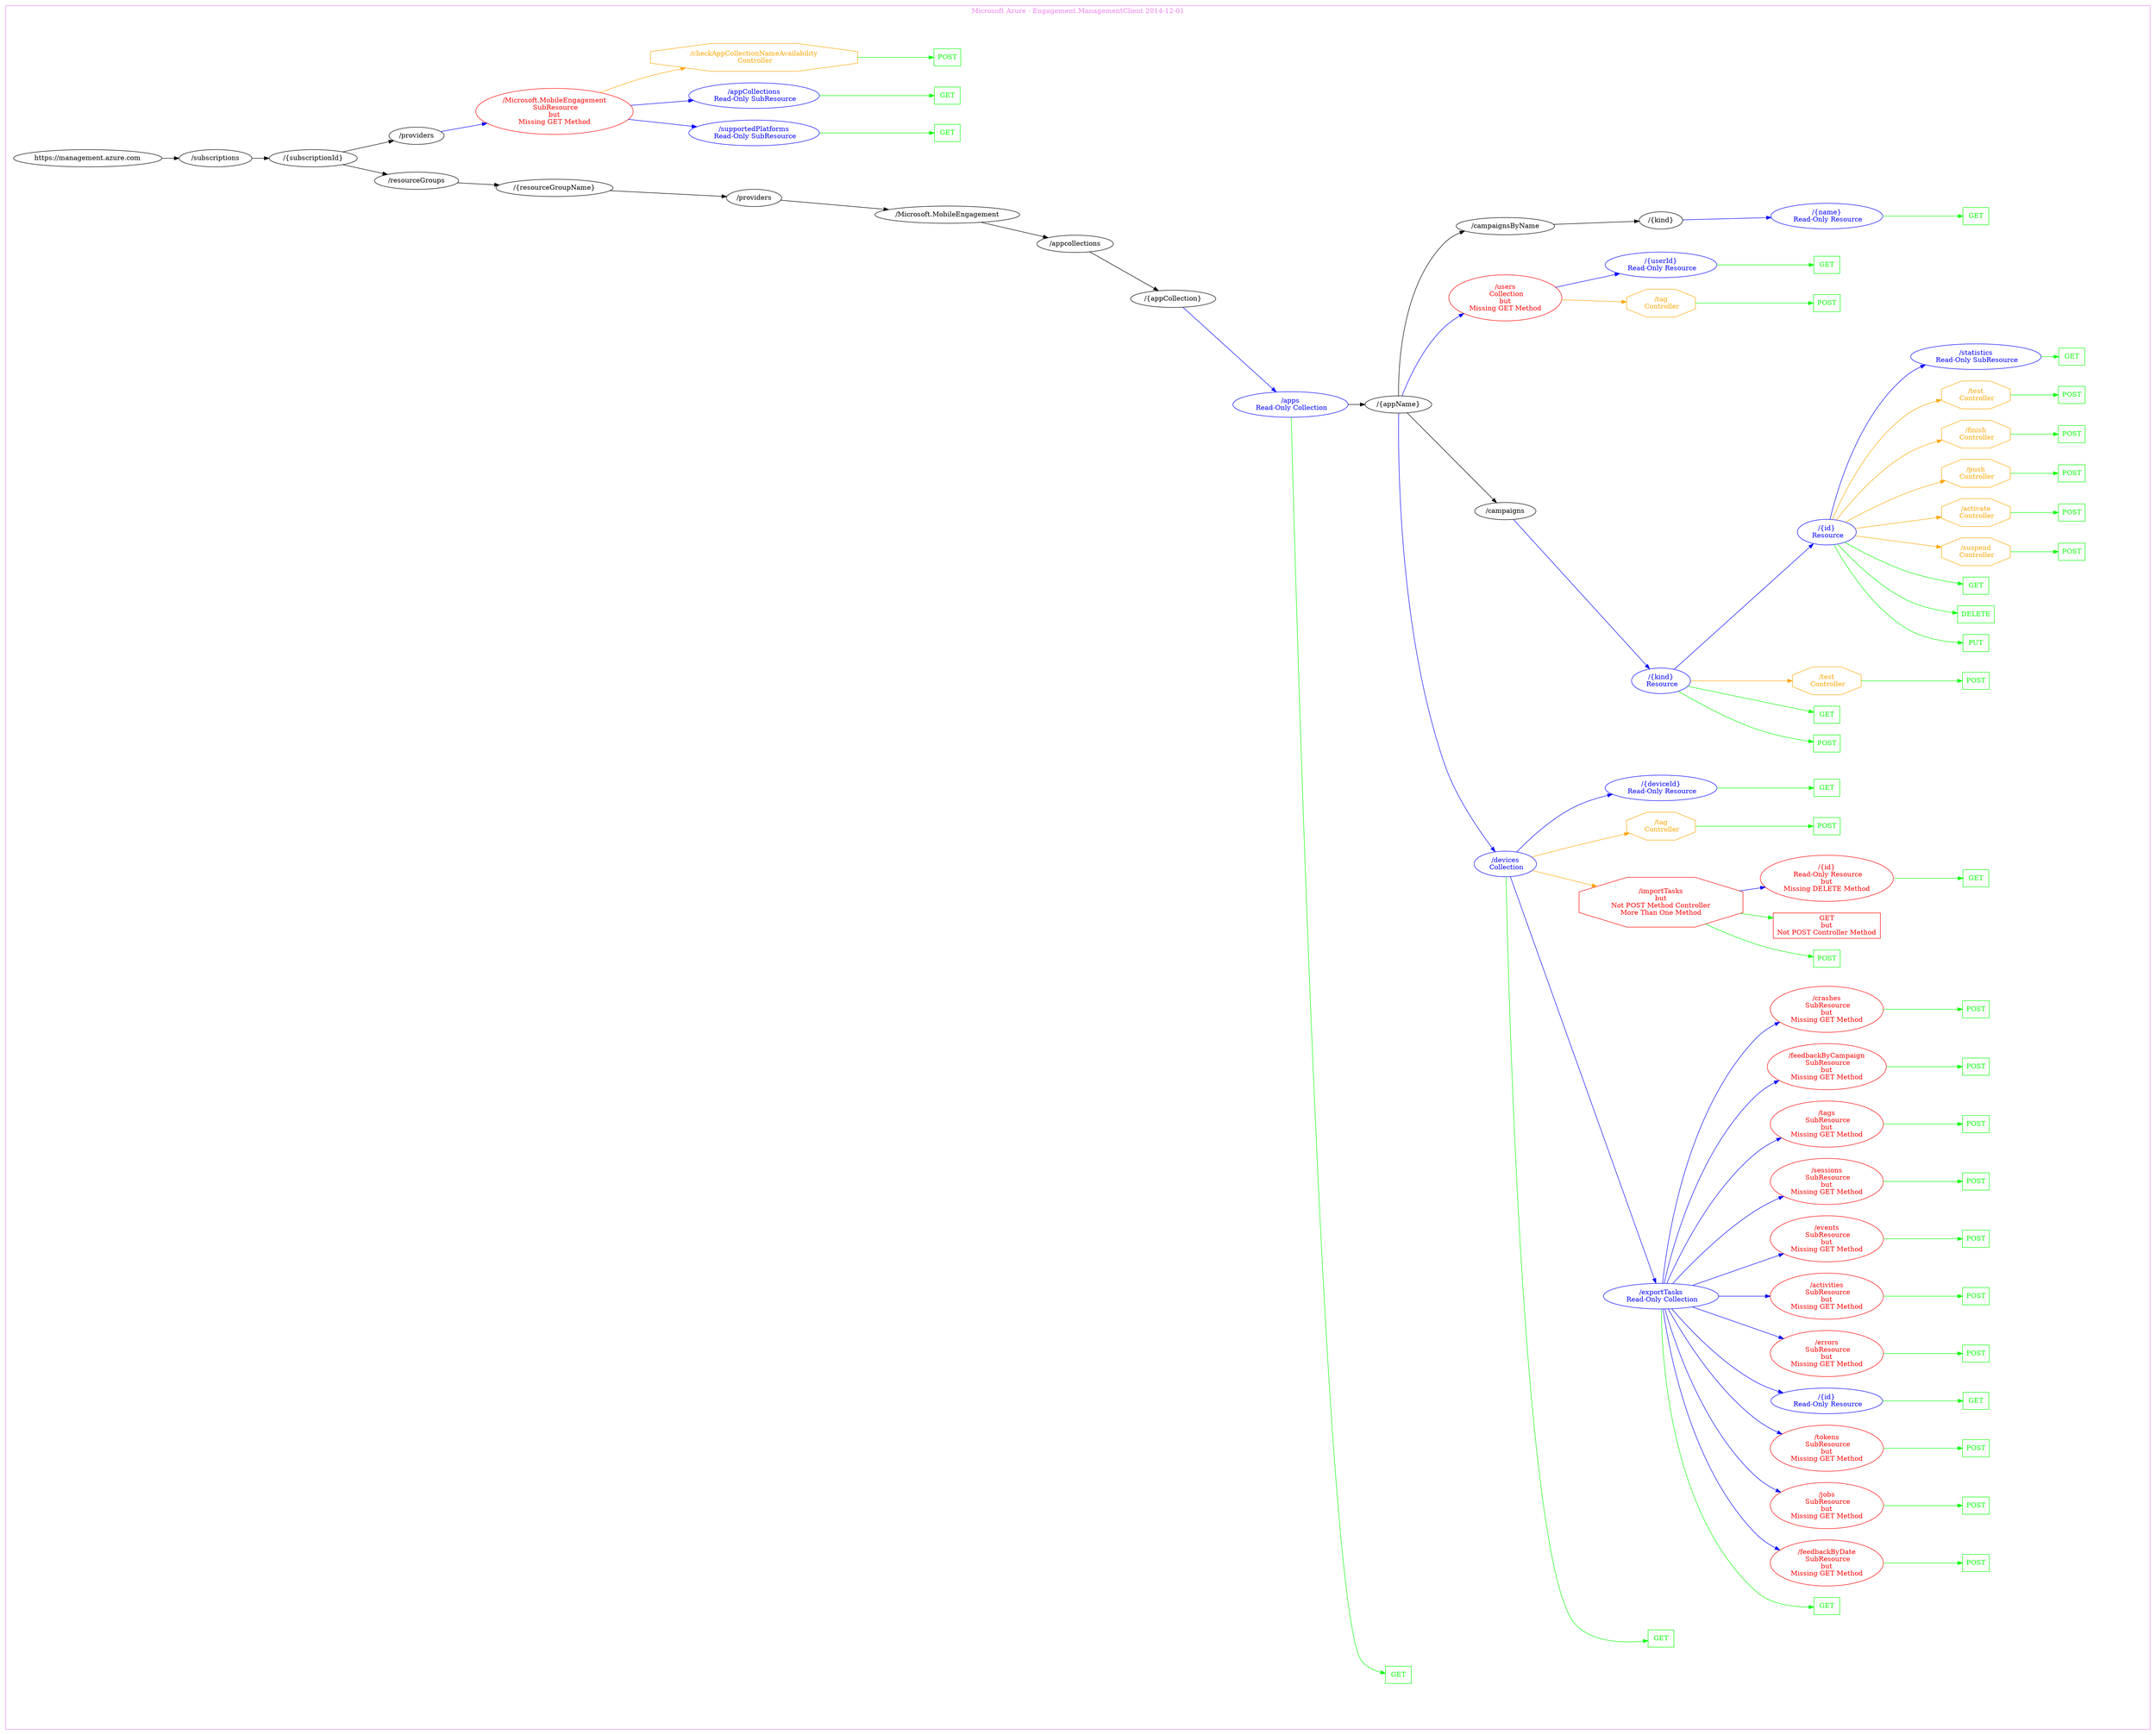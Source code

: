 digraph Cloud_Computing_REST_API {
rankdir="LR";
subgraph cluster_0 {
label="Microsoft Azure - Engagement.ManagementClient 2014-12-01"
color=violet
fontcolor=violet
subgraph cluster_1 {
label=""
color=white
fontcolor=white
node1 [label="https://management.azure.com", shape="ellipse", color="black", fontcolor="black"]
node1 -> node2 [color="black", fontcolor="black"]
subgraph cluster_2 {
label=""
color=white
fontcolor=white
node2 [label="/subscriptions", shape="ellipse", color="black", fontcolor="black"]
node2 -> node3 [color="black", fontcolor="black"]
subgraph cluster_3 {
label=""
color=white
fontcolor=white
node3 [label="/{subscriptionId}", shape="ellipse", color="black", fontcolor="black"]
node3 -> node4 [color="black", fontcolor="black"]
subgraph cluster_4 {
label=""
color=white
fontcolor=white
node4 [label="/resourceGroups", shape="ellipse", color="black", fontcolor="black"]
node4 -> node5 [color="black", fontcolor="black"]
subgraph cluster_5 {
label=""
color=white
fontcolor=white
node5 [label="/{resourceGroupName}", shape="ellipse", color="black", fontcolor="black"]
node5 -> node6 [color="black", fontcolor="black"]
subgraph cluster_6 {
label=""
color=white
fontcolor=white
node6 [label="/providers", shape="ellipse", color="black", fontcolor="black"]
node6 -> node7 [color="black", fontcolor="black"]
subgraph cluster_7 {
label=""
color=white
fontcolor=white
node7 [label="/Microsoft.MobileEngagement", shape="ellipse", color="black", fontcolor="black"]
node7 -> node8 [color="black", fontcolor="black"]
subgraph cluster_8 {
label=""
color=white
fontcolor=white
node8 [label="/appcollections", shape="ellipse", color="black", fontcolor="black"]
node8 -> node9 [color="black", fontcolor="black"]
subgraph cluster_9 {
label=""
color=white
fontcolor=white
node9 [label="/{appCollection}", shape="ellipse", color="black", fontcolor="black"]
node9 -> node10 [color="blue", fontcolor="blue"]
subgraph cluster_10 {
label=""
color=white
fontcolor=white
node10 [label="/apps\n Read-Only Collection", shape="ellipse", color="blue", fontcolor="blue"]
node10 -> node11 [color="green", fontcolor="green"]
subgraph cluster_11 {
label=""
color=white
fontcolor=white
node11 [label="GET", shape="box", color="green", fontcolor="green"]
}
node10 -> node12 [color="black", fontcolor="black"]
subgraph cluster_12 {
label=""
color=white
fontcolor=white
node12 [label="/{appName}", shape="ellipse", color="black", fontcolor="black"]
node12 -> node13 [color="blue", fontcolor="blue"]
subgraph cluster_13 {
label=""
color=white
fontcolor=white
node13 [label="/devices\n Collection", shape="ellipse", color="blue", fontcolor="blue"]
node13 -> node14 [color="green", fontcolor="green"]
subgraph cluster_14 {
label=""
color=white
fontcolor=white
node14 [label="GET", shape="box", color="green", fontcolor="green"]
}
node13 -> node15 [color="blue", fontcolor="blue"]
subgraph cluster_15 {
label=""
color=white
fontcolor=white
node15 [label="/exportTasks\n Read-Only Collection", shape="ellipse", color="blue", fontcolor="blue"]
node15 -> node16 [color="green", fontcolor="green"]
subgraph cluster_16 {
label=""
color=white
fontcolor=white
node16 [label="GET", shape="box", color="green", fontcolor="green"]
}
node15 -> node17 [color="blue", fontcolor="blue"]
subgraph cluster_17 {
label=""
color=white
fontcolor=white
node17 [label="/feedbackByDate\n SubResource\nbut\nMissing GET Method", shape="ellipse", color="red", fontcolor="red"]
node17 -> node18 [color="green", fontcolor="green"]
subgraph cluster_18 {
label=""
color=white
fontcolor=white
node18 [label="POST", shape="box", color="green", fontcolor="green"]
}
}
node15 -> node19 [color="blue", fontcolor="blue"]
subgraph cluster_19 {
label=""
color=white
fontcolor=white
node19 [label="/jobs\n SubResource\nbut\nMissing GET Method", shape="ellipse", color="red", fontcolor="red"]
node19 -> node20 [color="green", fontcolor="green"]
subgraph cluster_20 {
label=""
color=white
fontcolor=white
node20 [label="POST", shape="box", color="green", fontcolor="green"]
}
}
node15 -> node21 [color="blue", fontcolor="blue"]
subgraph cluster_21 {
label=""
color=white
fontcolor=white
node21 [label="/tokens\n SubResource\nbut\nMissing GET Method", shape="ellipse", color="red", fontcolor="red"]
node21 -> node22 [color="green", fontcolor="green"]
subgraph cluster_22 {
label=""
color=white
fontcolor=white
node22 [label="POST", shape="box", color="green", fontcolor="green"]
}
}
node15 -> node23 [color="blue", fontcolor="blue"]
subgraph cluster_23 {
label=""
color=white
fontcolor=white
node23 [label="/{id}\n Read-Only Resource", shape="ellipse", color="blue", fontcolor="blue"]
node23 -> node24 [color="green", fontcolor="green"]
subgraph cluster_24 {
label=""
color=white
fontcolor=white
node24 [label="GET", shape="box", color="green", fontcolor="green"]
}
}
node15 -> node25 [color="blue", fontcolor="blue"]
subgraph cluster_25 {
label=""
color=white
fontcolor=white
node25 [label="/errors\n SubResource\nbut\nMissing GET Method", shape="ellipse", color="red", fontcolor="red"]
node25 -> node26 [color="green", fontcolor="green"]
subgraph cluster_26 {
label=""
color=white
fontcolor=white
node26 [label="POST", shape="box", color="green", fontcolor="green"]
}
}
node15 -> node27 [color="blue", fontcolor="blue"]
subgraph cluster_27 {
label=""
color=white
fontcolor=white
node27 [label="/activities\n SubResource\nbut\nMissing GET Method", shape="ellipse", color="red", fontcolor="red"]
node27 -> node28 [color="green", fontcolor="green"]
subgraph cluster_28 {
label=""
color=white
fontcolor=white
node28 [label="POST", shape="box", color="green", fontcolor="green"]
}
}
node15 -> node29 [color="blue", fontcolor="blue"]
subgraph cluster_29 {
label=""
color=white
fontcolor=white
node29 [label="/events\n SubResource\nbut\nMissing GET Method", shape="ellipse", color="red", fontcolor="red"]
node29 -> node30 [color="green", fontcolor="green"]
subgraph cluster_30 {
label=""
color=white
fontcolor=white
node30 [label="POST", shape="box", color="green", fontcolor="green"]
}
}
node15 -> node31 [color="blue", fontcolor="blue"]
subgraph cluster_31 {
label=""
color=white
fontcolor=white
node31 [label="/sessions\n SubResource\nbut\nMissing GET Method", shape="ellipse", color="red", fontcolor="red"]
node31 -> node32 [color="green", fontcolor="green"]
subgraph cluster_32 {
label=""
color=white
fontcolor=white
node32 [label="POST", shape="box", color="green", fontcolor="green"]
}
}
node15 -> node33 [color="blue", fontcolor="blue"]
subgraph cluster_33 {
label=""
color=white
fontcolor=white
node33 [label="/tags\n SubResource\nbut\nMissing GET Method", shape="ellipse", color="red", fontcolor="red"]
node33 -> node34 [color="green", fontcolor="green"]
subgraph cluster_34 {
label=""
color=white
fontcolor=white
node34 [label="POST", shape="box", color="green", fontcolor="green"]
}
}
node15 -> node35 [color="blue", fontcolor="blue"]
subgraph cluster_35 {
label=""
color=white
fontcolor=white
node35 [label="/feedbackByCampaign\n SubResource\nbut\nMissing GET Method", shape="ellipse", color="red", fontcolor="red"]
node35 -> node36 [color="green", fontcolor="green"]
subgraph cluster_36 {
label=""
color=white
fontcolor=white
node36 [label="POST", shape="box", color="green", fontcolor="green"]
}
}
node15 -> node37 [color="blue", fontcolor="blue"]
subgraph cluster_37 {
label=""
color=white
fontcolor=white
node37 [label="/crashes\n SubResource\nbut\nMissing GET Method", shape="ellipse", color="red", fontcolor="red"]
node37 -> node38 [color="green", fontcolor="green"]
subgraph cluster_38 {
label=""
color=white
fontcolor=white
node38 [label="POST", shape="box", color="green", fontcolor="green"]
}
}
}
node13 -> node39 [color="orange", fontcolor="orange"]
subgraph cluster_39 {
label=""
color=white
fontcolor=white
node39 [label="/importTasks\nbut\nNot POST Method Controller\nMore Than One Method", shape="octagon", color="red", fontcolor="red"]
node39 -> node40 [color="green", fontcolor="green"]
subgraph cluster_40 {
label=""
color=white
fontcolor=white
node40 [label="POST", shape="box", color="green", fontcolor="green"]
}
node39 -> node41 [color="green", fontcolor="green"]
subgraph cluster_41 {
label=""
color=white
fontcolor=white
node41 [label="GET\nbut\nNot POST Controller Method", shape="box", color="red", fontcolor="red"]
}
node39 -> node42 [color="blue", fontcolor="blue"]
subgraph cluster_42 {
label=""
color=white
fontcolor=white
node42 [label="/{id}\n Read-Only Resource\nbut\nMissing DELETE Method", shape="ellipse", color="red", fontcolor="red"]
node42 -> node43 [color="green", fontcolor="green"]
subgraph cluster_43 {
label=""
color=white
fontcolor=white
node43 [label="GET", shape="box", color="green", fontcolor="green"]
}
}
}
node13 -> node44 [color="orange", fontcolor="orange"]
subgraph cluster_44 {
label=""
color=white
fontcolor=white
node44 [label="/tag\n Controller", shape="octagon", color="orange", fontcolor="orange"]
node44 -> node45 [color="green", fontcolor="green"]
subgraph cluster_45 {
label=""
color=white
fontcolor=white
node45 [label="POST", shape="box", color="green", fontcolor="green"]
}
}
node13 -> node46 [color="blue", fontcolor="blue"]
subgraph cluster_46 {
label=""
color=white
fontcolor=white
node46 [label="/{deviceId}\n Read-Only Resource", shape="ellipse", color="blue", fontcolor="blue"]
node46 -> node47 [color="green", fontcolor="green"]
subgraph cluster_47 {
label=""
color=white
fontcolor=white
node47 [label="GET", shape="box", color="green", fontcolor="green"]
}
}
}
node12 -> node48 [color="black", fontcolor="black"]
subgraph cluster_48 {
label=""
color=white
fontcolor=white
node48 [label="/campaigns", shape="ellipse", color="black", fontcolor="black"]
node48 -> node49 [color="blue", fontcolor="blue"]
subgraph cluster_49 {
label=""
color=white
fontcolor=white
node49 [label="/{kind}\n Resource", shape="ellipse", color="blue", fontcolor="blue"]
node49 -> node50 [color="green", fontcolor="green"]
subgraph cluster_50 {
label=""
color=white
fontcolor=white
node50 [label="POST", shape="box", color="green", fontcolor="green"]
}
node49 -> node51 [color="green", fontcolor="green"]
subgraph cluster_51 {
label=""
color=white
fontcolor=white
node51 [label="GET", shape="box", color="green", fontcolor="green"]
}
node49 -> node52 [color="orange", fontcolor="orange"]
subgraph cluster_52 {
label=""
color=white
fontcolor=white
node52 [label="/test\n Controller", shape="octagon", color="orange", fontcolor="orange"]
node52 -> node53 [color="green", fontcolor="green"]
subgraph cluster_53 {
label=""
color=white
fontcolor=white
node53 [label="POST", shape="box", color="green", fontcolor="green"]
}
}
node49 -> node54 [color="blue", fontcolor="blue"]
subgraph cluster_54 {
label=""
color=white
fontcolor=white
node54 [label="/{id}\n Resource", shape="ellipse", color="blue", fontcolor="blue"]
node54 -> node55 [color="green", fontcolor="green"]
subgraph cluster_55 {
label=""
color=white
fontcolor=white
node55 [label="PUT", shape="box", color="green", fontcolor="green"]
}
node54 -> node56 [color="green", fontcolor="green"]
subgraph cluster_56 {
label=""
color=white
fontcolor=white
node56 [label="DELETE", shape="box", color="green", fontcolor="green"]
}
node54 -> node57 [color="green", fontcolor="green"]
subgraph cluster_57 {
label=""
color=white
fontcolor=white
node57 [label="GET", shape="box", color="green", fontcolor="green"]
}
node54 -> node58 [color="orange", fontcolor="orange"]
subgraph cluster_58 {
label=""
color=white
fontcolor=white
node58 [label="/suspend\n Controller", shape="octagon", color="orange", fontcolor="orange"]
node58 -> node59 [color="green", fontcolor="green"]
subgraph cluster_59 {
label=""
color=white
fontcolor=white
node59 [label="POST", shape="box", color="green", fontcolor="green"]
}
}
node54 -> node60 [color="orange", fontcolor="orange"]
subgraph cluster_60 {
label=""
color=white
fontcolor=white
node60 [label="/activate\n Controller", shape="octagon", color="orange", fontcolor="orange"]
node60 -> node61 [color="green", fontcolor="green"]
subgraph cluster_61 {
label=""
color=white
fontcolor=white
node61 [label="POST", shape="box", color="green", fontcolor="green"]
}
}
node54 -> node62 [color="orange", fontcolor="orange"]
subgraph cluster_62 {
label=""
color=white
fontcolor=white
node62 [label="/push\n Controller", shape="octagon", color="orange", fontcolor="orange"]
node62 -> node63 [color="green", fontcolor="green"]
subgraph cluster_63 {
label=""
color=white
fontcolor=white
node63 [label="POST", shape="box", color="green", fontcolor="green"]
}
}
node54 -> node64 [color="orange", fontcolor="orange"]
subgraph cluster_64 {
label=""
color=white
fontcolor=white
node64 [label="/finish\n Controller", shape="octagon", color="orange", fontcolor="orange"]
node64 -> node65 [color="green", fontcolor="green"]
subgraph cluster_65 {
label=""
color=white
fontcolor=white
node65 [label="POST", shape="box", color="green", fontcolor="green"]
}
}
node54 -> node66 [color="orange", fontcolor="orange"]
subgraph cluster_66 {
label=""
color=white
fontcolor=white
node66 [label="/test\n Controller", shape="octagon", color="orange", fontcolor="orange"]
node66 -> node67 [color="green", fontcolor="green"]
subgraph cluster_67 {
label=""
color=white
fontcolor=white
node67 [label="POST", shape="box", color="green", fontcolor="green"]
}
}
node54 -> node68 [color="blue", fontcolor="blue"]
subgraph cluster_68 {
label=""
color=white
fontcolor=white
node68 [label="/statistics\n Read-Only SubResource", shape="ellipse", color="blue", fontcolor="blue"]
node68 -> node69 [color="green", fontcolor="green"]
subgraph cluster_69 {
label=""
color=white
fontcolor=white
node69 [label="GET", shape="box", color="green", fontcolor="green"]
}
}
}
}
}
node12 -> node70 [color="blue", fontcolor="blue"]
subgraph cluster_70 {
label=""
color=white
fontcolor=white
node70 [label="/users\n Collection\nbut\nMissing GET Method", shape="ellipse", color="red", fontcolor="red"]
node70 -> node71 [color="orange", fontcolor="orange"]
subgraph cluster_71 {
label=""
color=white
fontcolor=white
node71 [label="/tag\n Controller", shape="octagon", color="orange", fontcolor="orange"]
node71 -> node72 [color="green", fontcolor="green"]
subgraph cluster_72 {
label=""
color=white
fontcolor=white
node72 [label="POST", shape="box", color="green", fontcolor="green"]
}
}
node70 -> node73 [color="blue", fontcolor="blue"]
subgraph cluster_73 {
label=""
color=white
fontcolor=white
node73 [label="/{userId}\n Read-Only Resource", shape="ellipse", color="blue", fontcolor="blue"]
node73 -> node74 [color="green", fontcolor="green"]
subgraph cluster_74 {
label=""
color=white
fontcolor=white
node74 [label="GET", shape="box", color="green", fontcolor="green"]
}
}
}
node12 -> node75 [color="black", fontcolor="black"]
subgraph cluster_75 {
label=""
color=white
fontcolor=white
node75 [label="/campaignsByName", shape="ellipse", color="black", fontcolor="black"]
node75 -> node76 [color="black", fontcolor="black"]
subgraph cluster_76 {
label=""
color=white
fontcolor=white
node76 [label="/{kind}", shape="ellipse", color="black", fontcolor="black"]
node76 -> node77 [color="blue", fontcolor="blue"]
subgraph cluster_77 {
label=""
color=white
fontcolor=white
node77 [label="/{name}\n Read-Only Resource", shape="ellipse", color="blue", fontcolor="blue"]
node77 -> node78 [color="green", fontcolor="green"]
subgraph cluster_78 {
label=""
color=white
fontcolor=white
node78 [label="GET", shape="box", color="green", fontcolor="green"]
}
}
}
}
}
}
}
}
}
}
}
}
node3 -> node79 [color="black", fontcolor="black"]
subgraph cluster_79 {
label=""
color=white
fontcolor=white
node79 [label="/providers", shape="ellipse", color="black", fontcolor="black"]
node79 -> node80 [color="blue", fontcolor="blue"]
subgraph cluster_80 {
label=""
color=white
fontcolor=white
node80 [label="/Microsoft.MobileEngagement\n SubResource\nbut\nMissing GET Method", shape="ellipse", color="red", fontcolor="red"]
node80 -> node81 [color="blue", fontcolor="blue"]
subgraph cluster_81 {
label=""
color=white
fontcolor=white
node81 [label="/supportedPlatforms\n Read-Only SubResource", shape="ellipse", color="blue", fontcolor="blue"]
node81 -> node82 [color="green", fontcolor="green"]
subgraph cluster_82 {
label=""
color=white
fontcolor=white
node82 [label="GET", shape="box", color="green", fontcolor="green"]
}
}
node80 -> node83 [color="blue", fontcolor="blue"]
subgraph cluster_83 {
label=""
color=white
fontcolor=white
node83 [label="/appCollections\n Read-Only SubResource", shape="ellipse", color="blue", fontcolor="blue"]
node83 -> node84 [color="green", fontcolor="green"]
subgraph cluster_84 {
label=""
color=white
fontcolor=white
node84 [label="GET", shape="box", color="green", fontcolor="green"]
}
}
node80 -> node85 [color="orange", fontcolor="orange"]
subgraph cluster_85 {
label=""
color=white
fontcolor=white
node85 [label="/checkAppCollectionNameAvailability\n Controller", shape="octagon", color="orange", fontcolor="orange"]
node85 -> node86 [color="green", fontcolor="green"]
subgraph cluster_86 {
label=""
color=white
fontcolor=white
node86 [label="POST", shape="box", color="green", fontcolor="green"]
}
}
}
}
}
}
}
}
}
